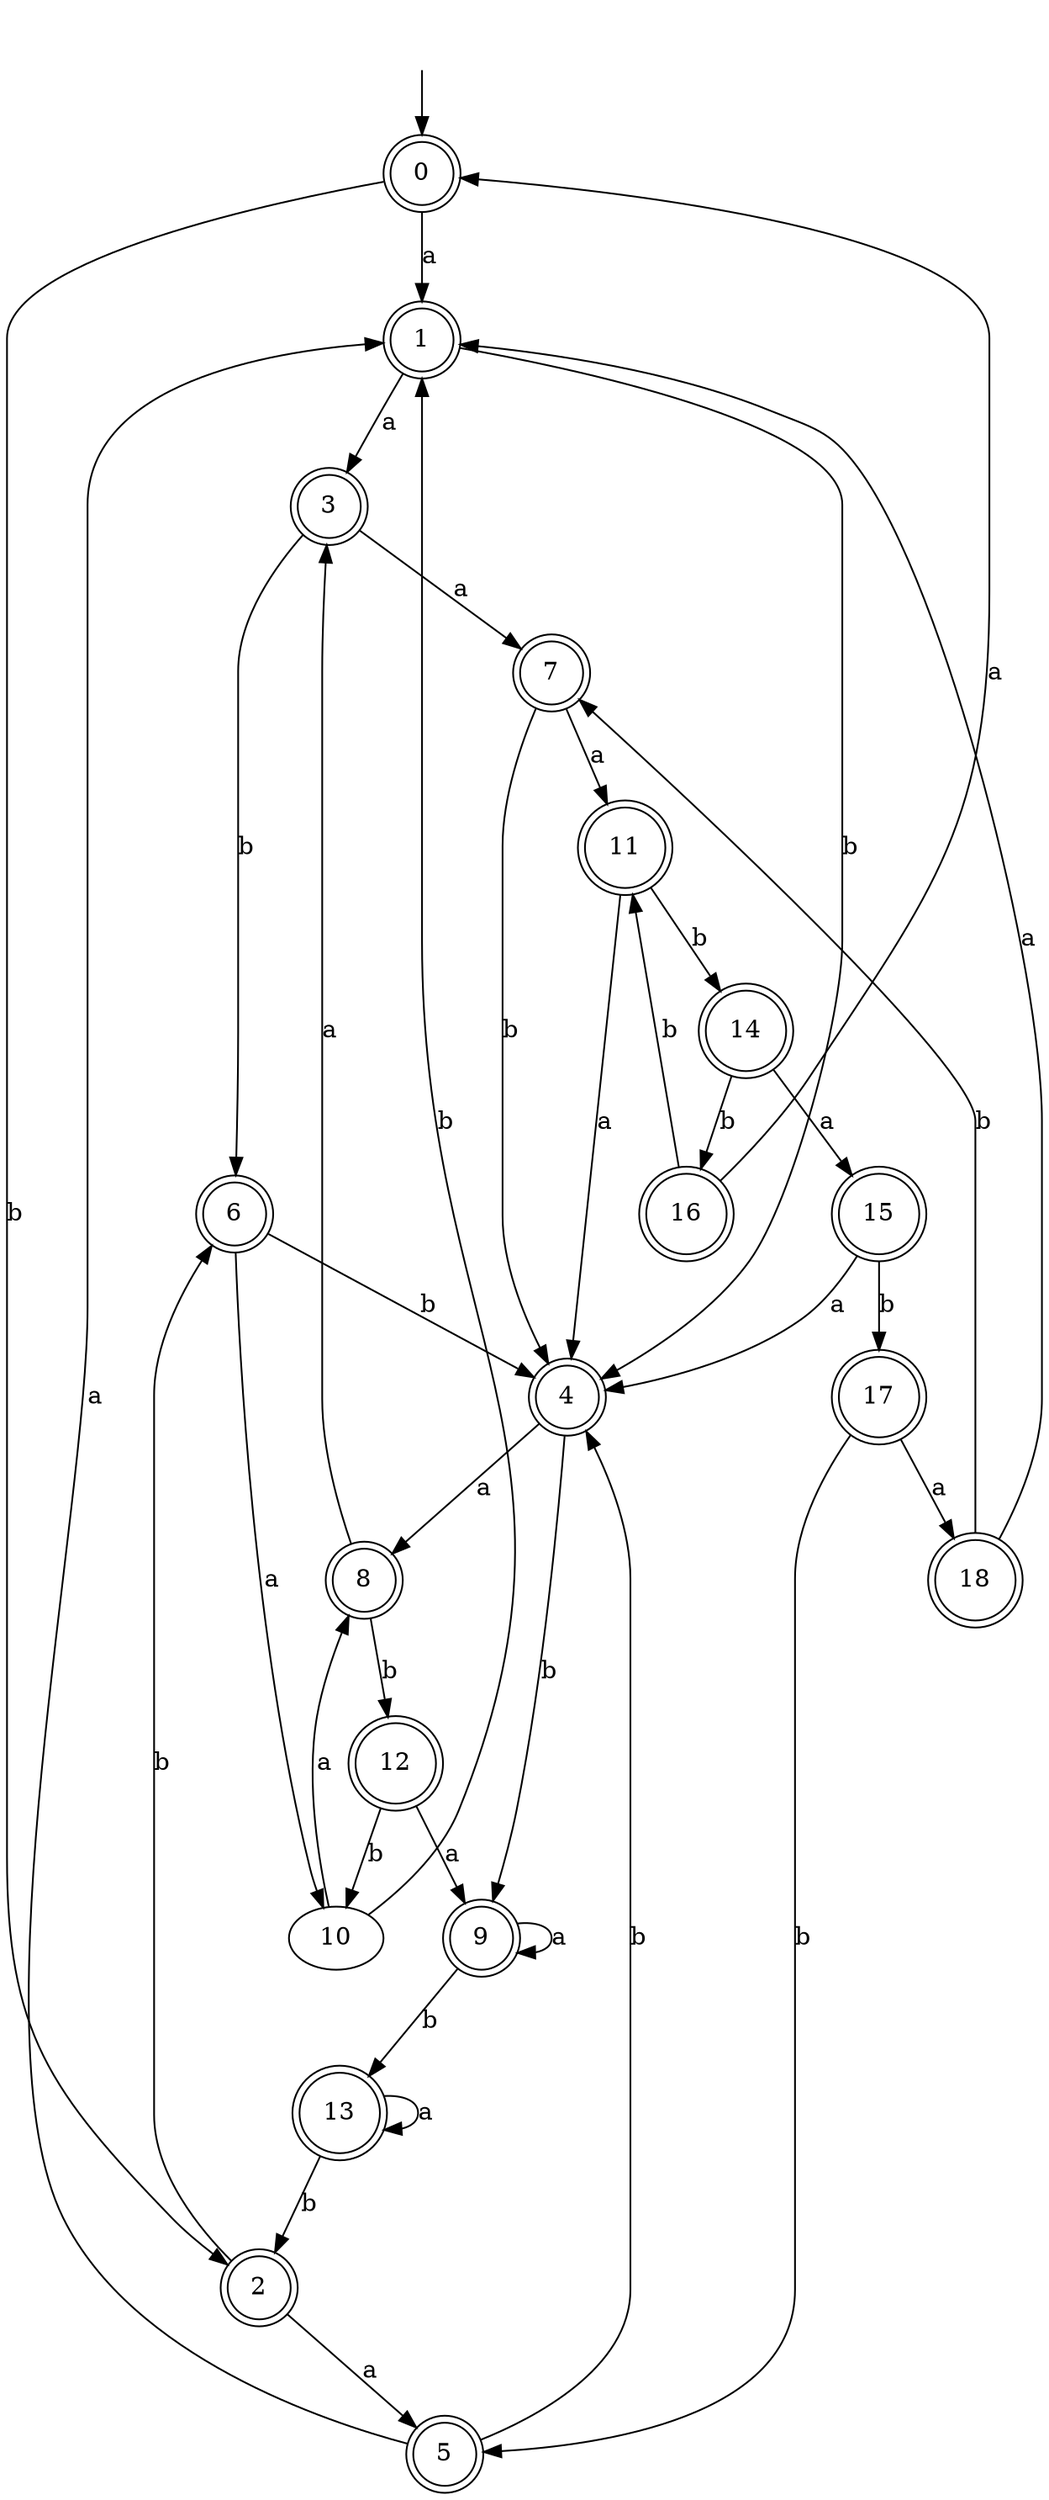 digraph RandomDFA {
  __start0 [label="", shape=none];
  __start0 -> 0 [label=""];
  0 [shape=circle] [shape=doublecircle]
  0 -> 1 [label="a"]
  0 -> 2 [label="b"]
  1 [shape=doublecircle]
  1 -> 3 [label="a"]
  1 -> 4 [label="b"]
  2 [shape=doublecircle]
  2 -> 5 [label="a"]
  2 -> 6 [label="b"]
  3 [shape=doublecircle]
  3 -> 7 [label="a"]
  3 -> 6 [label="b"]
  4 [shape=doublecircle]
  4 -> 8 [label="a"]
  4 -> 9 [label="b"]
  5 [shape=doublecircle]
  5 -> 1 [label="a"]
  5 -> 4 [label="b"]
  6 [shape=doublecircle]
  6 -> 10 [label="a"]
  6 -> 4 [label="b"]
  7 [shape=doublecircle]
  7 -> 11 [label="a"]
  7 -> 4 [label="b"]
  8 [shape=doublecircle]
  8 -> 3 [label="a"]
  8 -> 12 [label="b"]
  9 [shape=doublecircle]
  9 -> 9 [label="a"]
  9 -> 13 [label="b"]
  10
  10 -> 8 [label="a"]
  10 -> 1 [label="b"]
  11 [shape=doublecircle]
  11 -> 4 [label="a"]
  11 -> 14 [label="b"]
  12 [shape=doublecircle]
  12 -> 9 [label="a"]
  12 -> 10 [label="b"]
  13 [shape=doublecircle]
  13 -> 13 [label="a"]
  13 -> 2 [label="b"]
  14 [shape=doublecircle]
  14 -> 15 [label="a"]
  14 -> 16 [label="b"]
  15 [shape=doublecircle]
  15 -> 4 [label="a"]
  15 -> 17 [label="b"]
  16 [shape=doublecircle]
  16 -> 0 [label="a"]
  16 -> 11 [label="b"]
  17 [shape=doublecircle]
  17 -> 18 [label="a"]
  17 -> 5 [label="b"]
  18 [shape=doublecircle]
  18 -> 1 [label="a"]
  18 -> 7 [label="b"]
}
